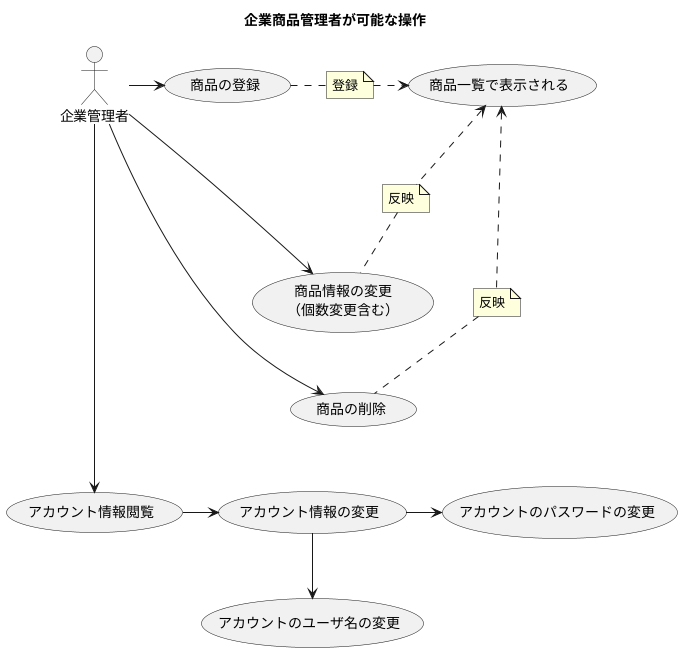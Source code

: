 @startuml
title
企業商品管理者が可能な操作
end title

:企業管理者: as item_administrator
(商品の登録) as item
(商品一覧で表示される) as item_list
(商品情報の変更\n（個数変更含む）) as item_change_information
(商品の削除) as delete_item
(アカウント情報閲覧) as account_info
(アカウント情報の変更) as change_account_info
(アカウントのパスワードの変更) as change_password
(アカウントのユーザ名の変更) as change_user_name

note "登録" as register
note "反映" as change_apply
note "反映" as delete_apply

item_administrator -> item
item . register
register .> item_list

delete_item <- item_administrator
delete_apply .. delete_item
item_list <... delete_apply

item_change_information <- item_administrator
change_apply .. item_change_information
item_list <.. change_apply

top to bottom direction
item_administrator -----> account_info
account_info -> change_account_info
change_account_info --> change_user_name
change_account_info -> change_password

@enduml